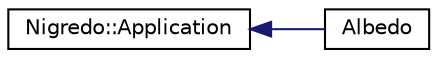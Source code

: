 digraph "Graphical Class Hierarchy"
{
  edge [fontname="Helvetica",fontsize="10",labelfontname="Helvetica",labelfontsize="10"];
  node [fontname="Helvetica",fontsize="10",shape=record];
  rankdir="LR";
  Node1 [label="Nigredo::Application",height=0.2,width=0.4,color="black", fillcolor="white", style="filled",URL="$class_nigredo_1_1_application.html"];
  Node1 -> Node2 [dir="back",color="midnightblue",fontsize="10",style="solid",fontname="Helvetica"];
  Node2 [label="Albedo",height=0.2,width=0.4,color="black", fillcolor="white", style="filled",URL="$class_albedo.html"];
}
